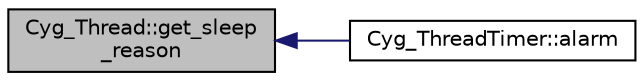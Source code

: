 digraph "Cyg_Thread::get_sleep_reason"
{
  edge [fontname="Helvetica",fontsize="10",labelfontname="Helvetica",labelfontsize="10"];
  node [fontname="Helvetica",fontsize="10",shape=record];
  rankdir="LR";
  Node1 [label="Cyg_Thread::get_sleep\l_reason",height=0.2,width=0.4,color="black", fillcolor="grey75", style="filled" fontcolor="black"];
  Node1 -> Node2 [dir="back",color="midnightblue",fontsize="10",style="solid",fontname="Helvetica"];
  Node2 [label="Cyg_ThreadTimer::alarm",height=0.2,width=0.4,color="black", fillcolor="white", style="filled",URL="$class_cyg___thread_timer.html#ab355d2d23288714dcddad7dea458d991"];
}
